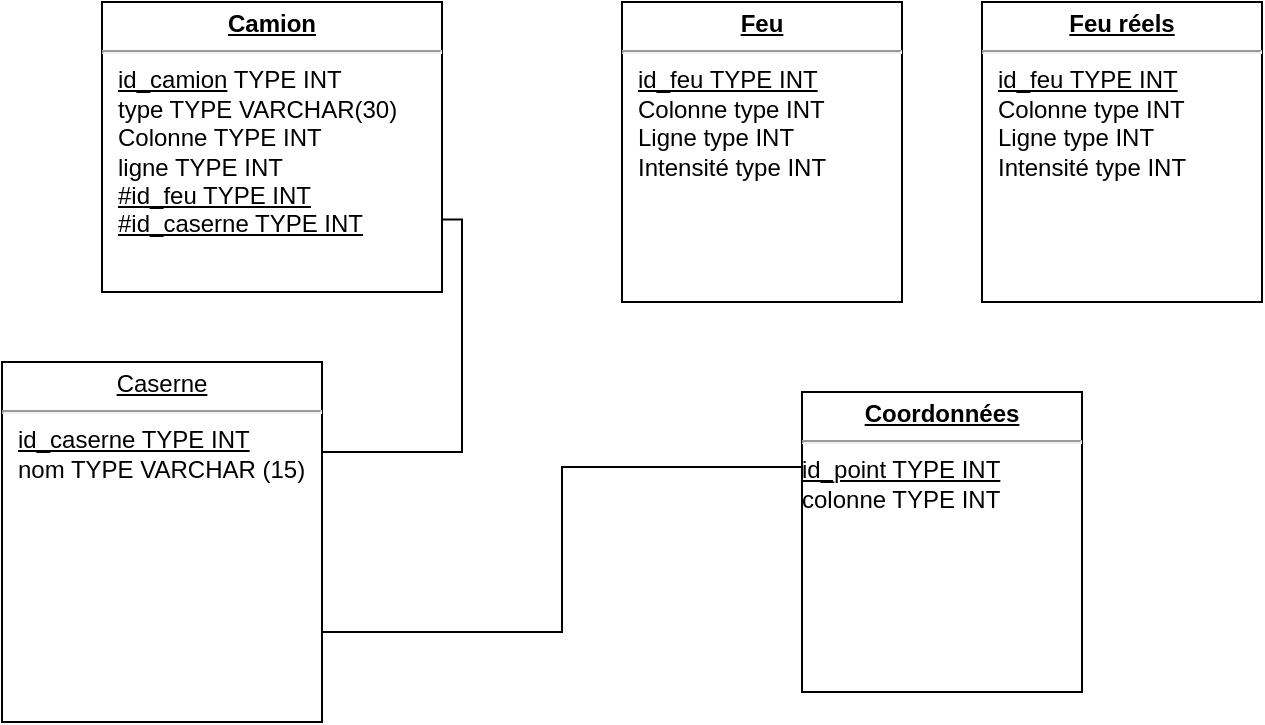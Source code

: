<mxfile version="12.3.4" type="device" pages="1"><diagram name="Page-1" id="a7904f86-f2b4-8e86-fa97-74104820619b"><mxGraphModel dx="868" dy="457" grid="1" gridSize="10" guides="1" tooltips="1" connect="1" arrows="1" fold="1" page="1" pageScale="1" pageWidth="1100" pageHeight="850" background="#ffffff" math="0" shadow="0"><root><mxCell id="0"/><mxCell id="1" parent="0"/><mxCell id="24794b860abc3c2d-20" value="&lt;p style=&quot;margin: 0px ; margin-top: 4px ; text-align: center ; text-decoration: underline&quot;&gt;&lt;b&gt;Camion&lt;/b&gt;&lt;/p&gt;&lt;hr&gt;&lt;p style=&quot;margin: 0px ; margin-left: 8px&quot;&gt;&lt;u&gt;id_camion&lt;/u&gt; TYPE INT&lt;br&gt;&lt;/p&gt;&lt;p style=&quot;margin: 0px ; margin-left: 8px&quot;&gt;type TYPE VARCHAR(30)&lt;/p&gt;&lt;p style=&quot;margin: 0px ; margin-left: 8px&quot;&gt;Colonne TYPE INT&lt;/p&gt;&lt;p style=&quot;margin: 0px ; margin-left: 8px&quot;&gt;ligne TYPE INT&lt;/p&gt;&lt;p style=&quot;margin: 0px ; margin-left: 8px&quot;&gt;&lt;u&gt;#id_feu TYPE INT&lt;/u&gt;&lt;/p&gt;&lt;p style=&quot;margin: 0px ; margin-left: 8px&quot;&gt;&lt;u&gt;#id_caserne TYPE INT&lt;/u&gt;&lt;br&gt;&lt;/p&gt;&lt;p style=&quot;margin: 0px ; margin-left: 8px&quot;&gt;&lt;br&gt;&lt;/p&gt;" style="verticalAlign=top;align=left;overflow=fill;fontSize=12;fontFamily=Helvetica;html=1;rounded=0;shadow=0;comic=0;labelBackgroundColor=none;strokeWidth=1" parent="1" vertex="1"><mxGeometry x="130" y="265" width="170" height="145" as="geometry"/></mxCell><mxCell id="24794b860abc3c2d-35" style="edgeStyle=orthogonalEdgeStyle;rounded=0;html=1;exitX=1;exitY=0.25;entryX=1;entryY=0.75;labelBackgroundColor=none;endArrow=none;endFill=0;endSize=8;fontFamily=Verdana;fontSize=12;align=left;" parent="1" source="24794b860abc3c2d-21" target="24794b860abc3c2d-20" edge="1"><mxGeometry relative="1" as="geometry"/></mxCell><mxCell id="24794b860abc3c2d-21" value="&lt;p style=&quot;margin: 0px ; margin-top: 4px ; text-align: center ; text-decoration: underline&quot;&gt;Caserne&lt;br&gt;&lt;/p&gt;&lt;hr&gt;&lt;p style=&quot;margin: 0px ; margin-left: 8px&quot;&gt;&lt;u&gt;id_caserne TYPE INT&lt;/u&gt;&lt;/p&gt;&lt;p style=&quot;margin: 0px ; margin-left: 8px&quot;&gt;nom TYPE VARCHAR (15)&lt;br&gt;&lt;u&gt;&lt;/u&gt;&lt;/p&gt;&lt;p style=&quot;margin: 0px ; margin-left: 8px&quot;&gt;&lt;u&gt;&lt;/u&gt;&lt;br&gt;&lt;/p&gt;" style="verticalAlign=top;align=left;overflow=fill;fontSize=12;fontFamily=Helvetica;html=1;rounded=0;shadow=0;comic=0;labelBackgroundColor=none;strokeWidth=1" parent="1" vertex="1"><mxGeometry x="80" y="445" width="160" height="180" as="geometry"/></mxCell><mxCell id="24794b860abc3c2d-22" value="&lt;p style=&quot;margin: 0px ; margin-top: 4px ; text-align: center ; text-decoration: underline&quot;&gt;&lt;b&gt;Feu&lt;/b&gt;&lt;br&gt;&lt;/p&gt;&lt;hr&gt;&lt;p style=&quot;margin: 0px ; margin-left: 8px&quot;&gt;&lt;u&gt;id_feu TYPE INT&lt;/u&gt;&lt;br&gt;&lt;/p&gt;&lt;p style=&quot;margin: 0px ; margin-left: 8px&quot;&gt;Colonne type INT&lt;/p&gt;&lt;p style=&quot;margin: 0px ; margin-left: 8px&quot;&gt;Ligne type INT&lt;/p&gt;&lt;p style=&quot;margin: 0px ; margin-left: 8px&quot;&gt;Intensité type INT&lt;br&gt;&lt;/p&gt;" style="verticalAlign=top;align=left;overflow=fill;fontSize=12;fontFamily=Helvetica;html=1;rounded=0;shadow=0;comic=0;labelBackgroundColor=none;strokeWidth=1" parent="1" vertex="1"><mxGeometry x="390" y="265" width="140" height="150" as="geometry"/></mxCell><mxCell id="24794b860abc3c2d-49" style="edgeStyle=orthogonalEdgeStyle;rounded=0;html=1;exitX=0;exitY=0.25;entryX=1;entryY=0.75;labelBackgroundColor=none;endArrow=none;endFill=0;endSize=8;fontFamily=Verdana;fontSize=12;align=left;" parent="1" source="24794b860abc3c2d-25" target="24794b860abc3c2d-21" edge="1"><mxGeometry relative="1" as="geometry"/></mxCell><mxCell id="24794b860abc3c2d-25" value="&lt;p style=&quot;margin: 0px ; margin-top: 4px ; text-align: center ; text-decoration: underline&quot;&gt;&lt;b&gt;Coordonnées&lt;/b&gt;&lt;br&gt;&lt;/p&gt;&lt;hr&gt;&lt;div&gt;&lt;u&gt;id_point TYPE INT&lt;/u&gt;&lt;/div&gt;&lt;div&gt;colonne TYPE INT &lt;br&gt;&lt;/div&gt;" style="verticalAlign=top;align=left;overflow=fill;fontSize=12;fontFamily=Helvetica;html=1;rounded=0;shadow=0;comic=0;labelBackgroundColor=none;strokeWidth=1" parent="1" vertex="1"><mxGeometry x="480" y="460" width="140" height="150" as="geometry"/></mxCell><mxCell id="2D0Ieb_oDIcGpLiEESFE-2" value="&lt;p style=&quot;margin: 0px ; margin-top: 4px ; text-align: center ; text-decoration: underline&quot;&gt;&lt;b&gt;Feu réels&lt;/b&gt;&lt;br&gt;&lt;/p&gt;&lt;hr&gt;&lt;p style=&quot;margin: 0px ; margin-left: 8px&quot;&gt;&lt;u&gt;id_feu TYPE INT&lt;/u&gt;&lt;br&gt;&lt;/p&gt;&lt;p style=&quot;margin: 0px ; margin-left: 8px&quot;&gt;Colonne type INT&lt;/p&gt;&lt;p style=&quot;margin: 0px ; margin-left: 8px&quot;&gt;Ligne type INT&lt;/p&gt;&lt;p style=&quot;margin: 0px ; margin-left: 8px&quot;&gt;Intensité type INT&lt;br&gt;&lt;/p&gt;" style="verticalAlign=top;align=left;overflow=fill;fontSize=12;fontFamily=Helvetica;html=1;rounded=0;shadow=0;comic=0;labelBackgroundColor=none;strokeWidth=1" vertex="1" parent="1"><mxGeometry x="570" y="265" width="140" height="150" as="geometry"/></mxCell></root></mxGraphModel></diagram></mxfile>